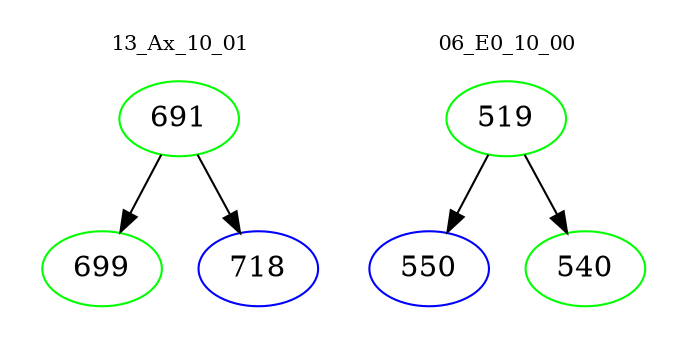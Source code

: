 digraph{
subgraph cluster_0 {
color = white
label = "13_Ax_10_01";
fontsize=10;
T0_691 [label="691", color="green"]
T0_691 -> T0_699 [color="black"]
T0_699 [label="699", color="green"]
T0_691 -> T0_718 [color="black"]
T0_718 [label="718", color="blue"]
}
subgraph cluster_1 {
color = white
label = "06_E0_10_00";
fontsize=10;
T1_519 [label="519", color="green"]
T1_519 -> T1_550 [color="black"]
T1_550 [label="550", color="blue"]
T1_519 -> T1_540 [color="black"]
T1_540 [label="540", color="green"]
}
}
